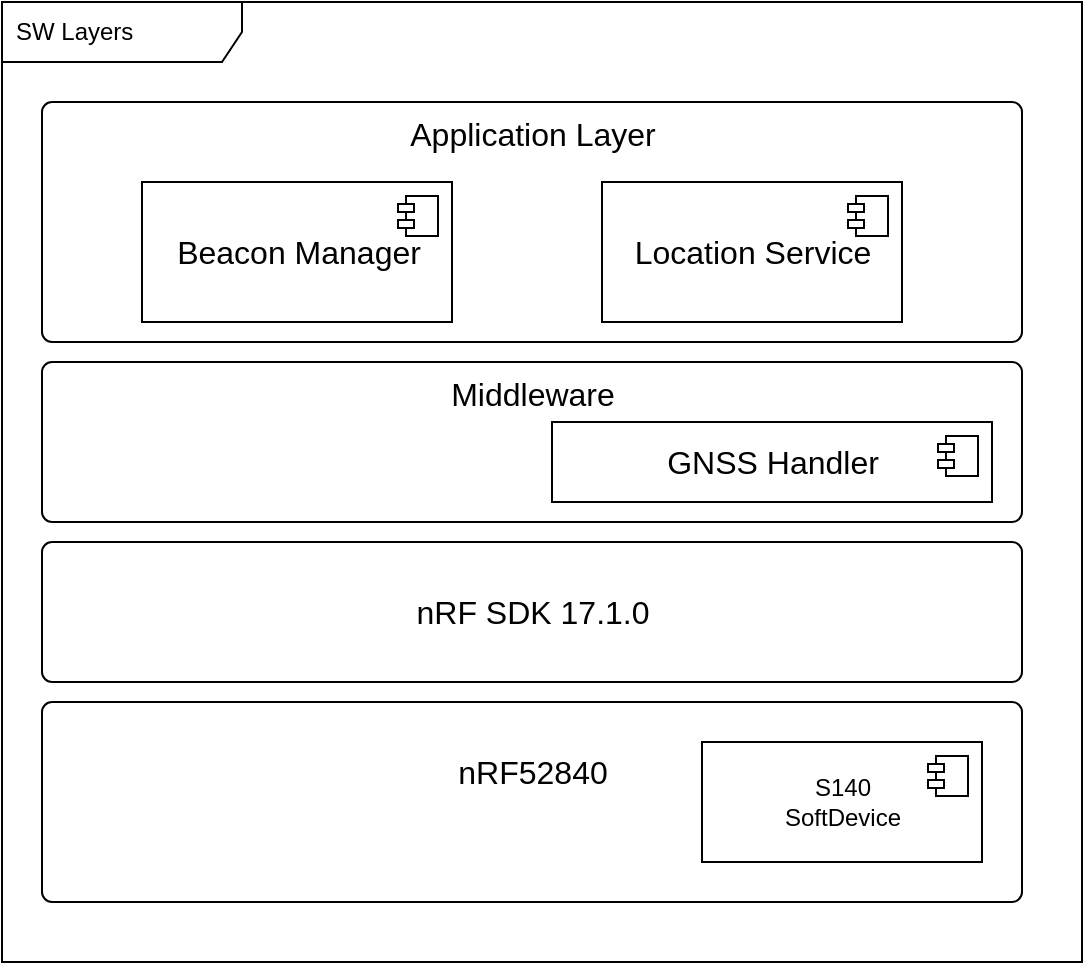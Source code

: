 <mxfile>
    <diagram id="k-xai7atTR5beJjoOU-x" name="Page-1">
        <mxGraphModel dx="1049" dy="800" grid="1" gridSize="10" guides="1" tooltips="1" connect="1" arrows="1" fold="1" page="1" pageScale="1" pageWidth="850" pageHeight="1100" math="0" shadow="0">
            <root>
                <mxCell id="0"/>
                <mxCell id="1" parent="0"/>
                <mxCell id="2" value="SW Layers" style="shape=umlFrame;whiteSpace=wrap;html=1;width=120;height=30;boundedLbl=1;verticalAlign=middle;align=left;spacingLeft=5;" parent="1" vertex="1">
                    <mxGeometry x="140" y="110" width="540" height="480" as="geometry"/>
                </mxCell>
                <mxCell id="14" value="Application Layer" style="html=1;align=center;verticalAlign=top;rounded=1;absoluteArcSize=1;arcSize=10;dashed=0;fontSize=16;" parent="1" vertex="1">
                    <mxGeometry x="160" y="160" width="490" height="120" as="geometry"/>
                </mxCell>
                <mxCell id="3" value="&lt;font style=&quot;font-size: 16px&quot;&gt;&lt;br&gt;nRF52840&lt;/font&gt;" style="html=1;align=center;verticalAlign=top;rounded=1;absoluteArcSize=1;arcSize=10;dashed=0;" parent="1" vertex="1">
                    <mxGeometry x="160" y="460" width="490" height="100" as="geometry"/>
                </mxCell>
                <mxCell id="4" value="S140&lt;br&gt;SoftDevice" style="html=1;dropTarget=0;" parent="1" vertex="1">
                    <mxGeometry x="490" y="480" width="140" height="60" as="geometry"/>
                </mxCell>
                <mxCell id="5" value="" style="shape=module;jettyWidth=8;jettyHeight=4;" parent="4" vertex="1">
                    <mxGeometry x="1" width="20" height="20" relative="1" as="geometry">
                        <mxPoint x="-27" y="7" as="offset"/>
                    </mxGeometry>
                </mxCell>
                <mxCell id="6" value="&lt;font style=&quot;font-size: 16px&quot;&gt;&lt;br&gt;nRF SDK 17.1.0&lt;/font&gt;" style="html=1;align=center;verticalAlign=top;rounded=1;absoluteArcSize=1;arcSize=10;dashed=0;" parent="1" vertex="1">
                    <mxGeometry x="160" y="380" width="490" height="70" as="geometry"/>
                </mxCell>
                <mxCell id="7" value="Middleware" style="html=1;align=center;verticalAlign=top;rounded=1;absoluteArcSize=1;arcSize=10;dashed=0;fontSize=16;" parent="1" vertex="1">
                    <mxGeometry x="160" y="290" width="490" height="80" as="geometry"/>
                </mxCell>
                <mxCell id="8" value="Location Service" style="html=1;dropTarget=0;fontSize=16;" parent="1" vertex="1">
                    <mxGeometry x="440" y="200" width="150" height="70" as="geometry"/>
                </mxCell>
                <mxCell id="9" value="" style="shape=module;jettyWidth=8;jettyHeight=4;fontSize=16;" parent="8" vertex="1">
                    <mxGeometry x="1" width="20" height="20" relative="1" as="geometry">
                        <mxPoint x="-27" y="7" as="offset"/>
                    </mxGeometry>
                </mxCell>
                <mxCell id="10" value="Beacon Manager" style="html=1;dropTarget=0;fontSize=16;" parent="1" vertex="1">
                    <mxGeometry x="210" y="200" width="155" height="70" as="geometry"/>
                </mxCell>
                <mxCell id="11" value="" style="shape=module;jettyWidth=8;jettyHeight=4;fontSize=16;" parent="10" vertex="1">
                    <mxGeometry x="1" width="20" height="20" relative="1" as="geometry">
                        <mxPoint x="-27" y="7" as="offset"/>
                    </mxGeometry>
                </mxCell>
                <mxCell id="12" value="GNSS Handler" style="html=1;dropTarget=0;fontSize=16;" parent="1" vertex="1">
                    <mxGeometry x="415" y="320" width="220" height="40" as="geometry"/>
                </mxCell>
                <mxCell id="13" value="" style="shape=module;jettyWidth=8;jettyHeight=4;fontSize=16;" parent="12" vertex="1">
                    <mxGeometry x="1" width="20" height="20" relative="1" as="geometry">
                        <mxPoint x="-27" y="7" as="offset"/>
                    </mxGeometry>
                </mxCell>
            </root>
        </mxGraphModel>
    </diagram>
</mxfile>